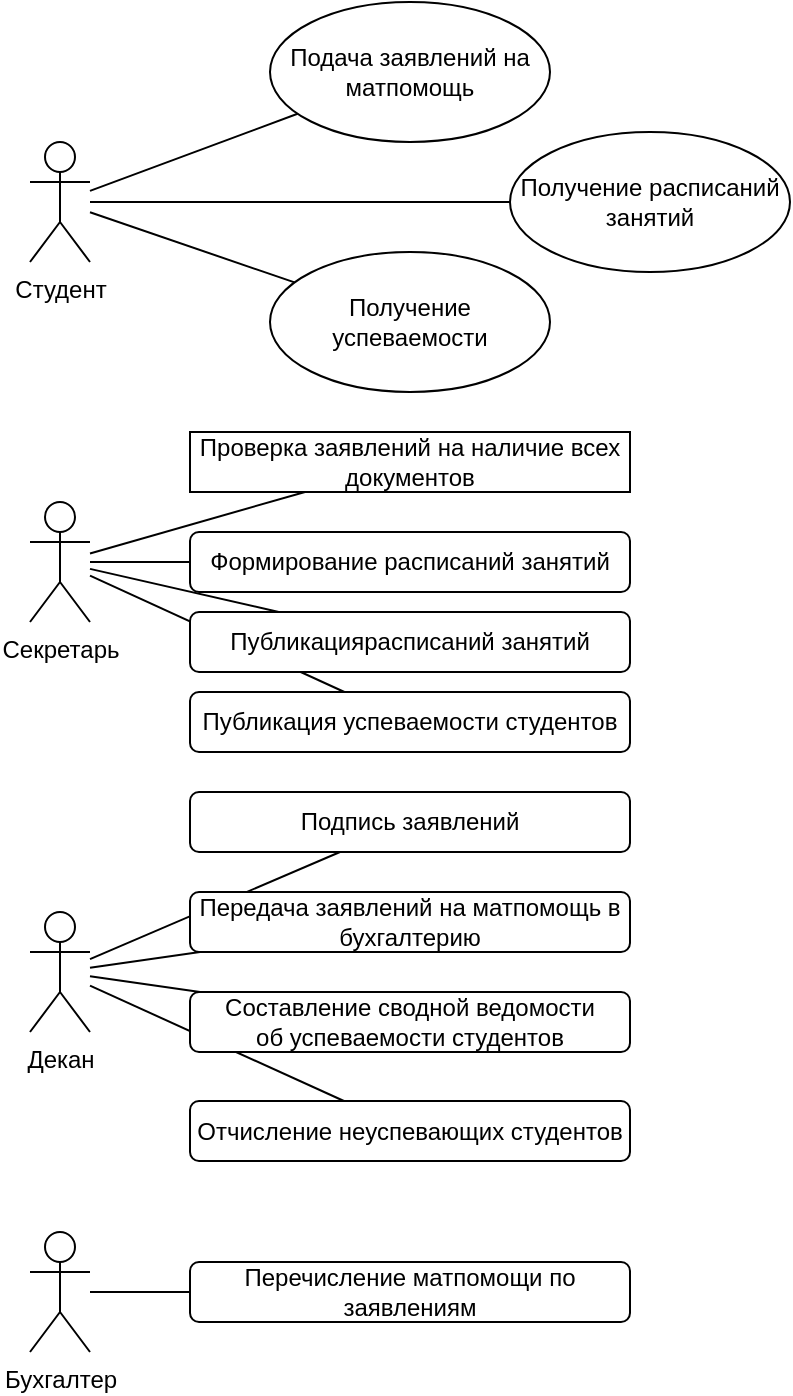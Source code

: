 <mxfile version="15.2.7" type="github">
  <diagram id="YcuowkEEjXzd5HI7_TAc" name="Page-1">
    <mxGraphModel dx="1221" dy="582" grid="1" gridSize="10" guides="1" tooltips="1" connect="1" arrows="1" fold="1" page="1" pageScale="1" pageWidth="827" pageHeight="1169" math="0" shadow="0">
      <root>
        <mxCell id="0" />
        <mxCell id="1" parent="0" />
        <mxCell id="n2QhQ5gTbq7k-iHMUPD2-5" style="edgeStyle=none;orthogonalLoop=1;jettySize=auto;html=1;endArrow=none;endFill=0;strokeColor=default;" edge="1" parent="1" source="K_7PXY-Hbv6WL9IZnMcc-1" target="n2QhQ5gTbq7k-iHMUPD2-1">
          <mxGeometry relative="1" as="geometry" />
        </mxCell>
        <mxCell id="n2QhQ5gTbq7k-iHMUPD2-6" style="edgeStyle=none;orthogonalLoop=1;jettySize=auto;html=1;endArrow=none;endFill=0;strokeColor=default;" edge="1" parent="1" source="K_7PXY-Hbv6WL9IZnMcc-1" target="n2QhQ5gTbq7k-iHMUPD2-3">
          <mxGeometry relative="1" as="geometry" />
        </mxCell>
        <mxCell id="n2QhQ5gTbq7k-iHMUPD2-7" style="edgeStyle=none;orthogonalLoop=1;jettySize=auto;html=1;endArrow=none;endFill=0;strokeColor=default;" edge="1" parent="1" source="K_7PXY-Hbv6WL9IZnMcc-1" target="n2QhQ5gTbq7k-iHMUPD2-4">
          <mxGeometry relative="1" as="geometry" />
        </mxCell>
        <mxCell id="K_7PXY-Hbv6WL9IZnMcc-1" value="Студент" style="shape=umlActor;verticalLabelPosition=bottom;verticalAlign=top;html=1;outlineConnect=0;" parent="1" vertex="1">
          <mxGeometry x="80" y="75" width="30" height="60" as="geometry" />
        </mxCell>
        <mxCell id="K_7PXY-Hbv6WL9IZnMcc-10" style="rounded=0;orthogonalLoop=1;jettySize=auto;html=1;endArrow=none;endFill=0;" parent="1" source="K_7PXY-Hbv6WL9IZnMcc-13" target="K_7PXY-Hbv6WL9IZnMcc-14" edge="1">
          <mxGeometry relative="1" as="geometry" />
        </mxCell>
        <mxCell id="K_7PXY-Hbv6WL9IZnMcc-11" style="rounded=0;orthogonalLoop=1;jettySize=auto;html=1;endFill=0;endArrow=none;" parent="1" source="K_7PXY-Hbv6WL9IZnMcc-13" target="K_7PXY-Hbv6WL9IZnMcc-15" edge="1">
          <mxGeometry relative="1" as="geometry" />
        </mxCell>
        <mxCell id="K_7PXY-Hbv6WL9IZnMcc-12" style="rounded=0;orthogonalLoop=1;jettySize=auto;html=1;endFill=0;endArrow=none;" parent="1" source="K_7PXY-Hbv6WL9IZnMcc-13" target="K_7PXY-Hbv6WL9IZnMcc-16" edge="1">
          <mxGeometry relative="1" as="geometry" />
        </mxCell>
        <mxCell id="K_7PXY-Hbv6WL9IZnMcc-13" value="Секретарь&lt;br&gt;" style="shape=umlActor;verticalLabelPosition=bottom;verticalAlign=top;html=1;outlineConnect=0;" parent="1" vertex="1">
          <mxGeometry x="80" y="255" width="30" height="60" as="geometry" />
        </mxCell>
        <mxCell id="K_7PXY-Hbv6WL9IZnMcc-14" value="Проверка заявлений на наличие всех документов" style="whiteSpace=wrap;html=1;shadow=0;" parent="1" vertex="1">
          <mxGeometry x="160" y="220" width="220" height="30" as="geometry" />
        </mxCell>
        <mxCell id="K_7PXY-Hbv6WL9IZnMcc-15" value="Формирование расписаний занятий" style="rounded=1;whiteSpace=wrap;html=1;" parent="1" vertex="1">
          <mxGeometry x="160" y="270" width="220" height="30" as="geometry" />
        </mxCell>
        <mxCell id="K_7PXY-Hbv6WL9IZnMcc-16" value="Публикация успеваемости студентов" style="rounded=1;whiteSpace=wrap;html=1;" parent="1" vertex="1">
          <mxGeometry x="160" y="350" width="220" height="30" as="geometry" />
        </mxCell>
        <mxCell id="K_7PXY-Hbv6WL9IZnMcc-17" style="rounded=0;orthogonalLoop=1;jettySize=auto;html=1;endFill=0;endArrow=none;" parent="1" source="K_7PXY-Hbv6WL9IZnMcc-20" target="K_7PXY-Hbv6WL9IZnMcc-21" edge="1">
          <mxGeometry relative="1" as="geometry" />
        </mxCell>
        <mxCell id="K_7PXY-Hbv6WL9IZnMcc-18" style="rounded=0;orthogonalLoop=1;jettySize=auto;html=1;endFill=0;endArrow=none;" parent="1" source="K_7PXY-Hbv6WL9IZnMcc-20" target="K_7PXY-Hbv6WL9IZnMcc-22" edge="1">
          <mxGeometry relative="1" as="geometry" />
        </mxCell>
        <mxCell id="K_7PXY-Hbv6WL9IZnMcc-19" style="rounded=0;orthogonalLoop=1;jettySize=auto;html=1;endFill=0;endArrow=none;" parent="1" source="K_7PXY-Hbv6WL9IZnMcc-20" target="K_7PXY-Hbv6WL9IZnMcc-23" edge="1">
          <mxGeometry relative="1" as="geometry" />
        </mxCell>
        <mxCell id="K_7PXY-Hbv6WL9IZnMcc-25" style="rounded=0;orthogonalLoop=1;jettySize=auto;html=1;endFill=0;endArrow=none;" parent="1" source="K_7PXY-Hbv6WL9IZnMcc-20" target="K_7PXY-Hbv6WL9IZnMcc-24" edge="1">
          <mxGeometry relative="1" as="geometry" />
        </mxCell>
        <mxCell id="K_7PXY-Hbv6WL9IZnMcc-20" value="Декан" style="shape=umlActor;verticalLabelPosition=bottom;verticalAlign=top;html=1;outlineConnect=0;" parent="1" vertex="1">
          <mxGeometry x="80" y="460" width="30" height="60" as="geometry" />
        </mxCell>
        <mxCell id="K_7PXY-Hbv6WL9IZnMcc-21" value="Подпись заявлений" style="rounded=1;whiteSpace=wrap;html=1;" parent="1" vertex="1">
          <mxGeometry x="160" y="400" width="220" height="30" as="geometry" />
        </mxCell>
        <mxCell id="K_7PXY-Hbv6WL9IZnMcc-22" value="Передача заявлений на матпомощь в бухгалтерию" style="rounded=1;whiteSpace=wrap;html=1;" parent="1" vertex="1">
          <mxGeometry x="160" y="450" width="220" height="30" as="geometry" />
        </mxCell>
        <mxCell id="K_7PXY-Hbv6WL9IZnMcc-23" value="Составление сводной ведомости&lt;br&gt;об успеваемости студентов" style="rounded=1;whiteSpace=wrap;html=1;" parent="1" vertex="1">
          <mxGeometry x="160" y="500" width="220" height="30" as="geometry" />
        </mxCell>
        <mxCell id="K_7PXY-Hbv6WL9IZnMcc-24" value="Отчисление неуспевающих студентов" style="rounded=1;whiteSpace=wrap;html=1;" parent="1" vertex="1">
          <mxGeometry x="160" y="554.5" width="220" height="30" as="geometry" />
        </mxCell>
        <mxCell id="K_7PXY-Hbv6WL9IZnMcc-26" value="Бухгалтер" style="shape=umlActor;verticalLabelPosition=bottom;verticalAlign=top;html=1;outlineConnect=0;" parent="1" vertex="1">
          <mxGeometry x="80" y="620" width="30" height="60" as="geometry" />
        </mxCell>
        <mxCell id="K_7PXY-Hbv6WL9IZnMcc-27" value="Перечисление матпомощи по заявлениям" style="rounded=1;whiteSpace=wrap;html=1;" parent="1" vertex="1">
          <mxGeometry x="160" y="635" width="220" height="30" as="geometry" />
        </mxCell>
        <mxCell id="K_7PXY-Hbv6WL9IZnMcc-28" style="rounded=0;orthogonalLoop=1;jettySize=auto;html=1;entryX=0;entryY=0.5;entryDx=0;entryDy=0;endFill=0;endArrow=none;" parent="1" source="K_7PXY-Hbv6WL9IZnMcc-26" target="K_7PXY-Hbv6WL9IZnMcc-27" edge="1">
          <mxGeometry relative="1" as="geometry" />
        </mxCell>
        <mxCell id="n2QhQ5gTbq7k-iHMUPD2-1" value="Подача заявлений на матпомощь" style="ellipse;whiteSpace=wrap;html=1;shadow=0;" vertex="1" parent="1">
          <mxGeometry x="200" y="5" width="140" height="70" as="geometry" />
        </mxCell>
        <mxCell id="n2QhQ5gTbq7k-iHMUPD2-3" value="Получение расписаний занятий" style="ellipse;whiteSpace=wrap;html=1;shadow=0;" vertex="1" parent="1">
          <mxGeometry x="320" y="70" width="140" height="70" as="geometry" />
        </mxCell>
        <mxCell id="n2QhQ5gTbq7k-iHMUPD2-4" value="Получение успеваемости" style="ellipse;whiteSpace=wrap;html=1;shadow=0;" vertex="1" parent="1">
          <mxGeometry x="200" y="130" width="140" height="70" as="geometry" />
        </mxCell>
        <mxCell id="n2QhQ5gTbq7k-iHMUPD2-9" style="edgeStyle=none;orthogonalLoop=1;jettySize=auto;html=1;endArrow=none;endFill=0;strokeColor=default;" edge="1" parent="1" source="n2QhQ5gTbq7k-iHMUPD2-8" target="K_7PXY-Hbv6WL9IZnMcc-13">
          <mxGeometry relative="1" as="geometry" />
        </mxCell>
        <mxCell id="n2QhQ5gTbq7k-iHMUPD2-8" value="Публикациярасписаний занятий" style="rounded=1;whiteSpace=wrap;html=1;" vertex="1" parent="1">
          <mxGeometry x="160" y="310" width="220" height="30" as="geometry" />
        </mxCell>
      </root>
    </mxGraphModel>
  </diagram>
</mxfile>
